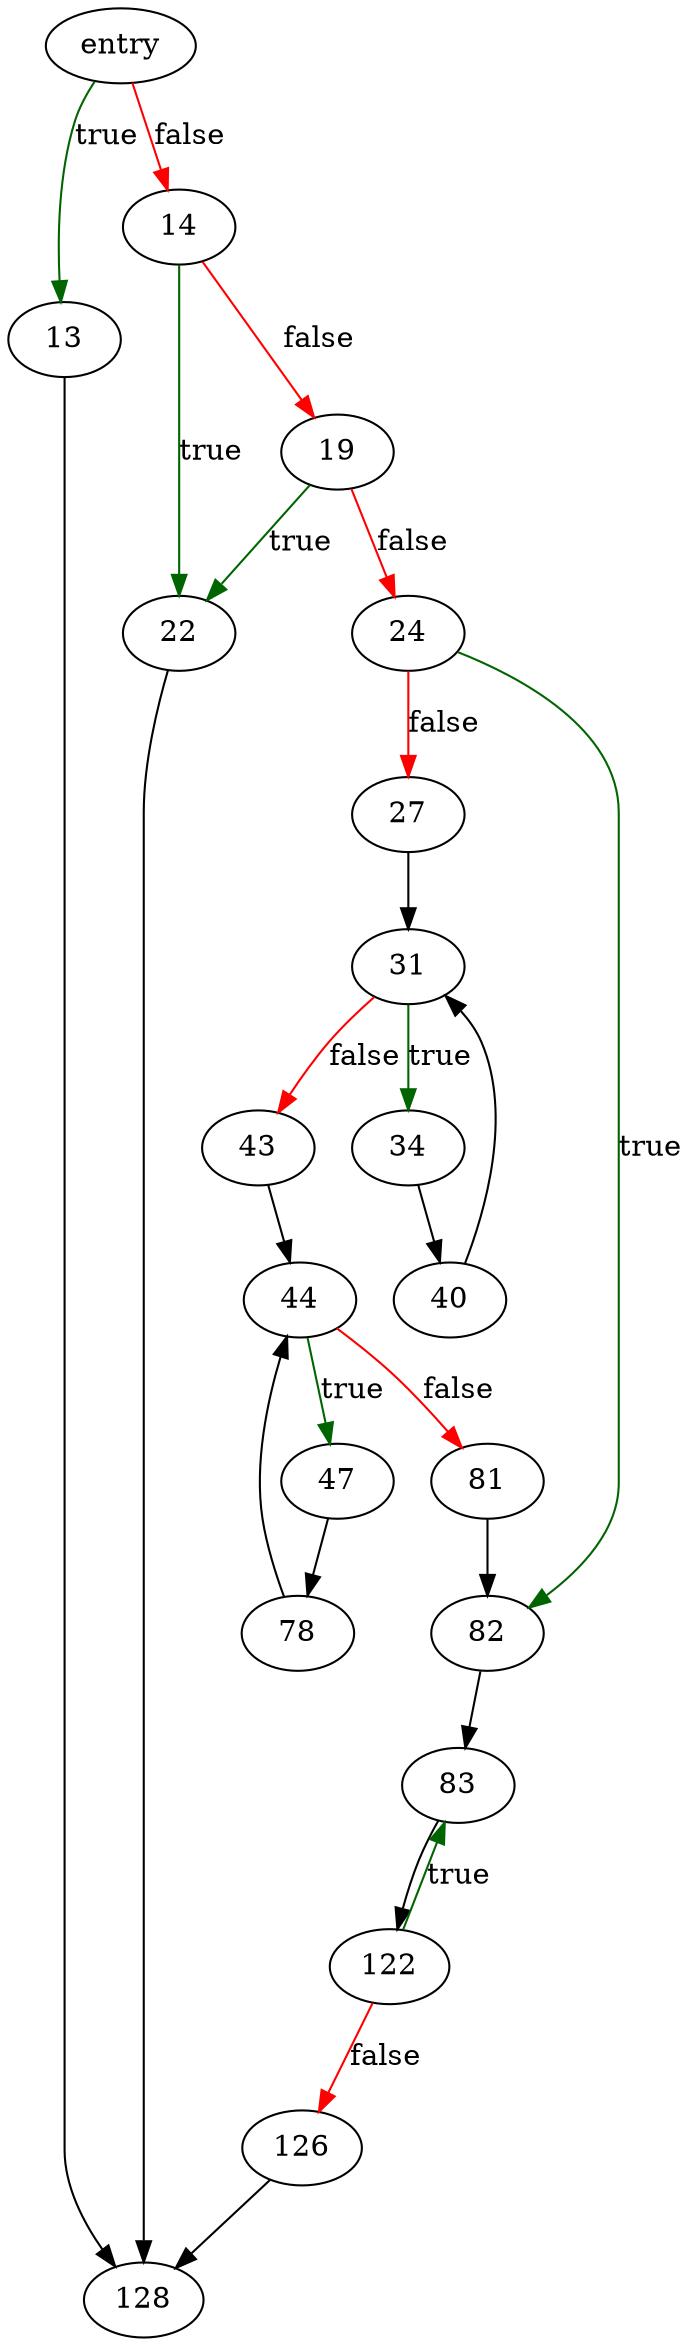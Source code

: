 digraph "sqlite3_randomness" {
	// Node definitions.
	2 [label=entry];
	13;
	14;
	19;
	22;
	24;
	27;
	31;
	34;
	40;
	43;
	44;
	47;
	78;
	81;
	82;
	83;
	122;
	126;
	128;

	// Edge definitions.
	2 -> 13 [
		color=darkgreen
		label=true
	];
	2 -> 14 [
		color=red
		label=false
	];
	13 -> 128;
	14 -> 19 [
		color=red
		label=false
	];
	14 -> 22 [
		color=darkgreen
		label=true
	];
	19 -> 22 [
		color=darkgreen
		label=true
	];
	19 -> 24 [
		color=red
		label=false
	];
	22 -> 128;
	24 -> 27 [
		color=red
		label=false
	];
	24 -> 82 [
		color=darkgreen
		label=true
	];
	27 -> 31;
	31 -> 34 [
		color=darkgreen
		label=true
	];
	31 -> 43 [
		color=red
		label=false
	];
	34 -> 40;
	40 -> 31;
	43 -> 44;
	44 -> 47 [
		color=darkgreen
		label=true
	];
	44 -> 81 [
		color=red
		label=false
	];
	47 -> 78;
	78 -> 44;
	81 -> 82;
	82 -> 83;
	83 -> 122;
	122 -> 83 [
		color=darkgreen
		label=true
	];
	122 -> 126 [
		color=red
		label=false
	];
	126 -> 128;
}